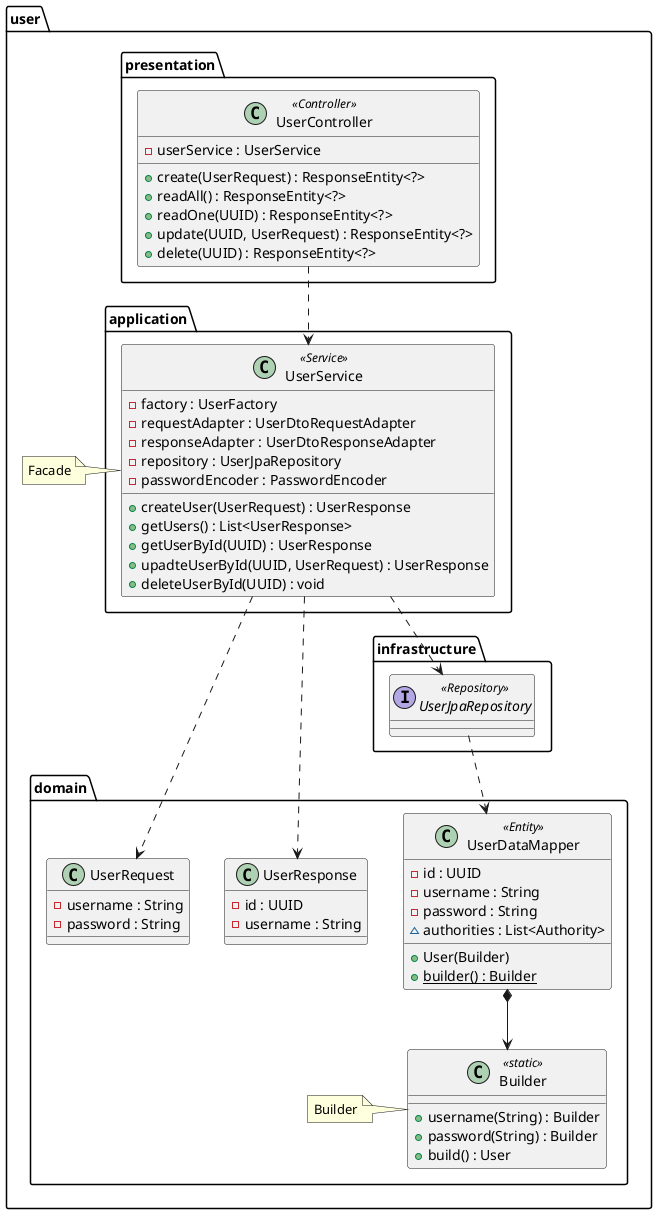 @startuml user
' !theme resume-light
' !theme cerulean-outline
' !theme sketchy-outline

package user {

  package domain {

    class UserDataMapper <<Entity>> {
      -id : UUID
      -username : String
      -password : String
      ~authorities : List<Authority>
      +User(Builder)
      {static} +builder() : Builder
    }

    class Builder <<static>> {
      +username(String) : Builder
      +password(String) : Builder
      +build() : User
    }
    note left: Builder

    class UserRequest {
      -username : String
      -password : String
    }

    class UserResponse {
      -id : UUID
      -username : String
    }
  }

  package presentation {
    class UserController <<Controller>> {
      -userService : UserService
      +create(UserRequest) : ResponseEntity<?>
      +readAll() : ResponseEntity<?>
      +readOne(UUID) : ResponseEntity<?>
      +update(UUID, UserRequest) : ResponseEntity<?>
      +delete(UUID) : ResponseEntity<?>
    }
  }

  package application {
    class UserService <<Service>> {
      -factory : UserFactory
      -requestAdapter : UserDtoRequestAdapter
      -responseAdapter : UserDtoResponseAdapter
      -repository : UserJpaRepository
      -passwordEncoder : PasswordEncoder
      +createUser(UserRequest) : UserResponse
      +getUsers() : List<UserResponse>
      +getUserById(UUID) : UserResponse
      +upadteUserById(UUID, UserRequest) : UserResponse
      +deleteUserById(UUID) : void
    }
  }
  note left: Facade

  package infrastructure {
    interface UserJpaRepository <<Repository>>
  }

  UserController ..> UserService
  UserService ..> UserJpaRepository
  UserJpaRepository ..> UserDataMapper

  UserDataMapper *--> Builder

  UserService ..> UserRequest
  UserService ..> UserResponse
}

@enduml

